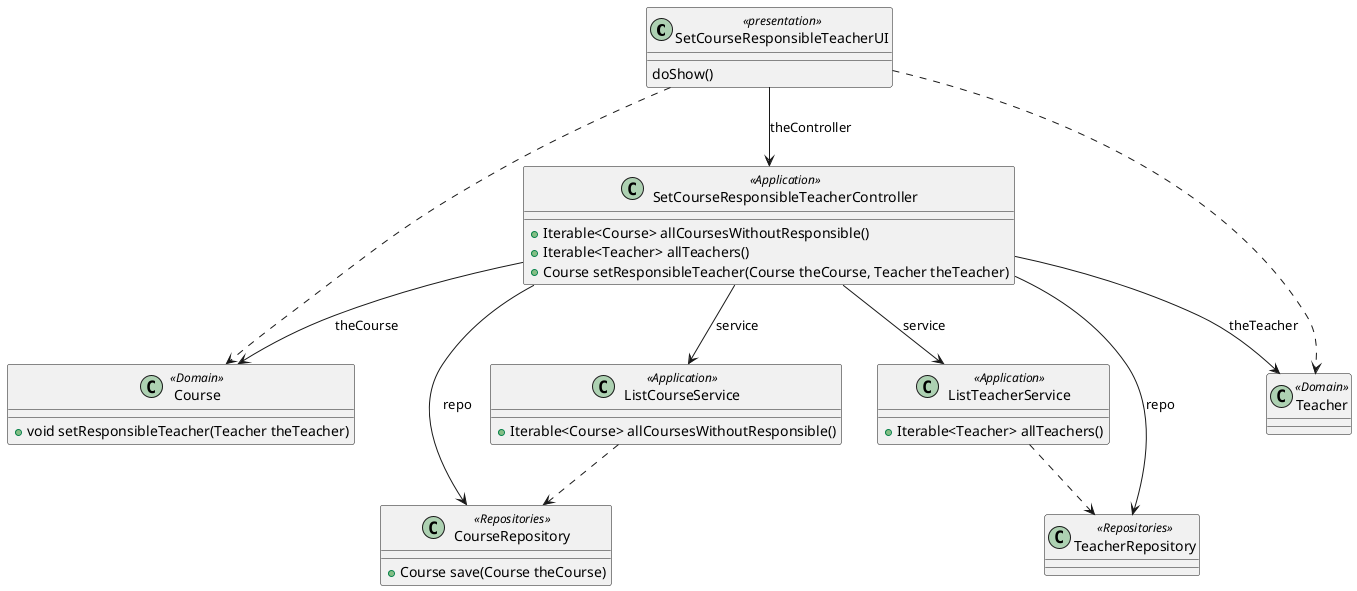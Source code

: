 @startuml

'Classes
class SetCourseResponsibleTeacherUI <<presentation>> {
    doShow()
}

class Course <<Domain>> {
    +void setResponsibleTeacher(Teacher theTeacher)
}

class Teacher <<Domain>> {
}

class SetCourseResponsibleTeacherController <<Application>> {
    +Iterable<Course> allCoursesWithoutResponsible()
    +Iterable<Teacher> allTeachers()
    +Course setResponsibleTeacher(Course theCourse, Teacher theTeacher)
}

class ListCourseService <<Application>> {
    +Iterable<Course> allCoursesWithoutResponsible()
}

class ListTeacherService <<Application>> {
    +Iterable<Teacher> allTeachers()
}

class CourseRepository <<Repositories>> {
    +Course save(Course theCourse)
}

class TeacherRepository <<Repositories>> {
}

'Dependencies
SetCourseResponsibleTeacherUI -[dashed]-> Course
ListCourseService -[dashed]-> CourseRepository
SetCourseResponsibleTeacherUI -[dashed]-> Teacher
ListTeacherService -[dashed]-> TeacherRepository


'Navigation
SetCourseResponsibleTeacherUI --> SetCourseResponsibleTeacherController : theController
SetCourseResponsibleTeacherController --> CourseRepository : repo
SetCourseResponsibleTeacherController --> TeacherRepository : repo
SetCourseResponsibleTeacherController --> ListCourseService : service
SetCourseResponsibleTeacherController --> ListTeacherService : service
SetCourseResponsibleTeacherController --> Course : theCourse
SetCourseResponsibleTeacherController --> Teacher : theTeacher

@enduml